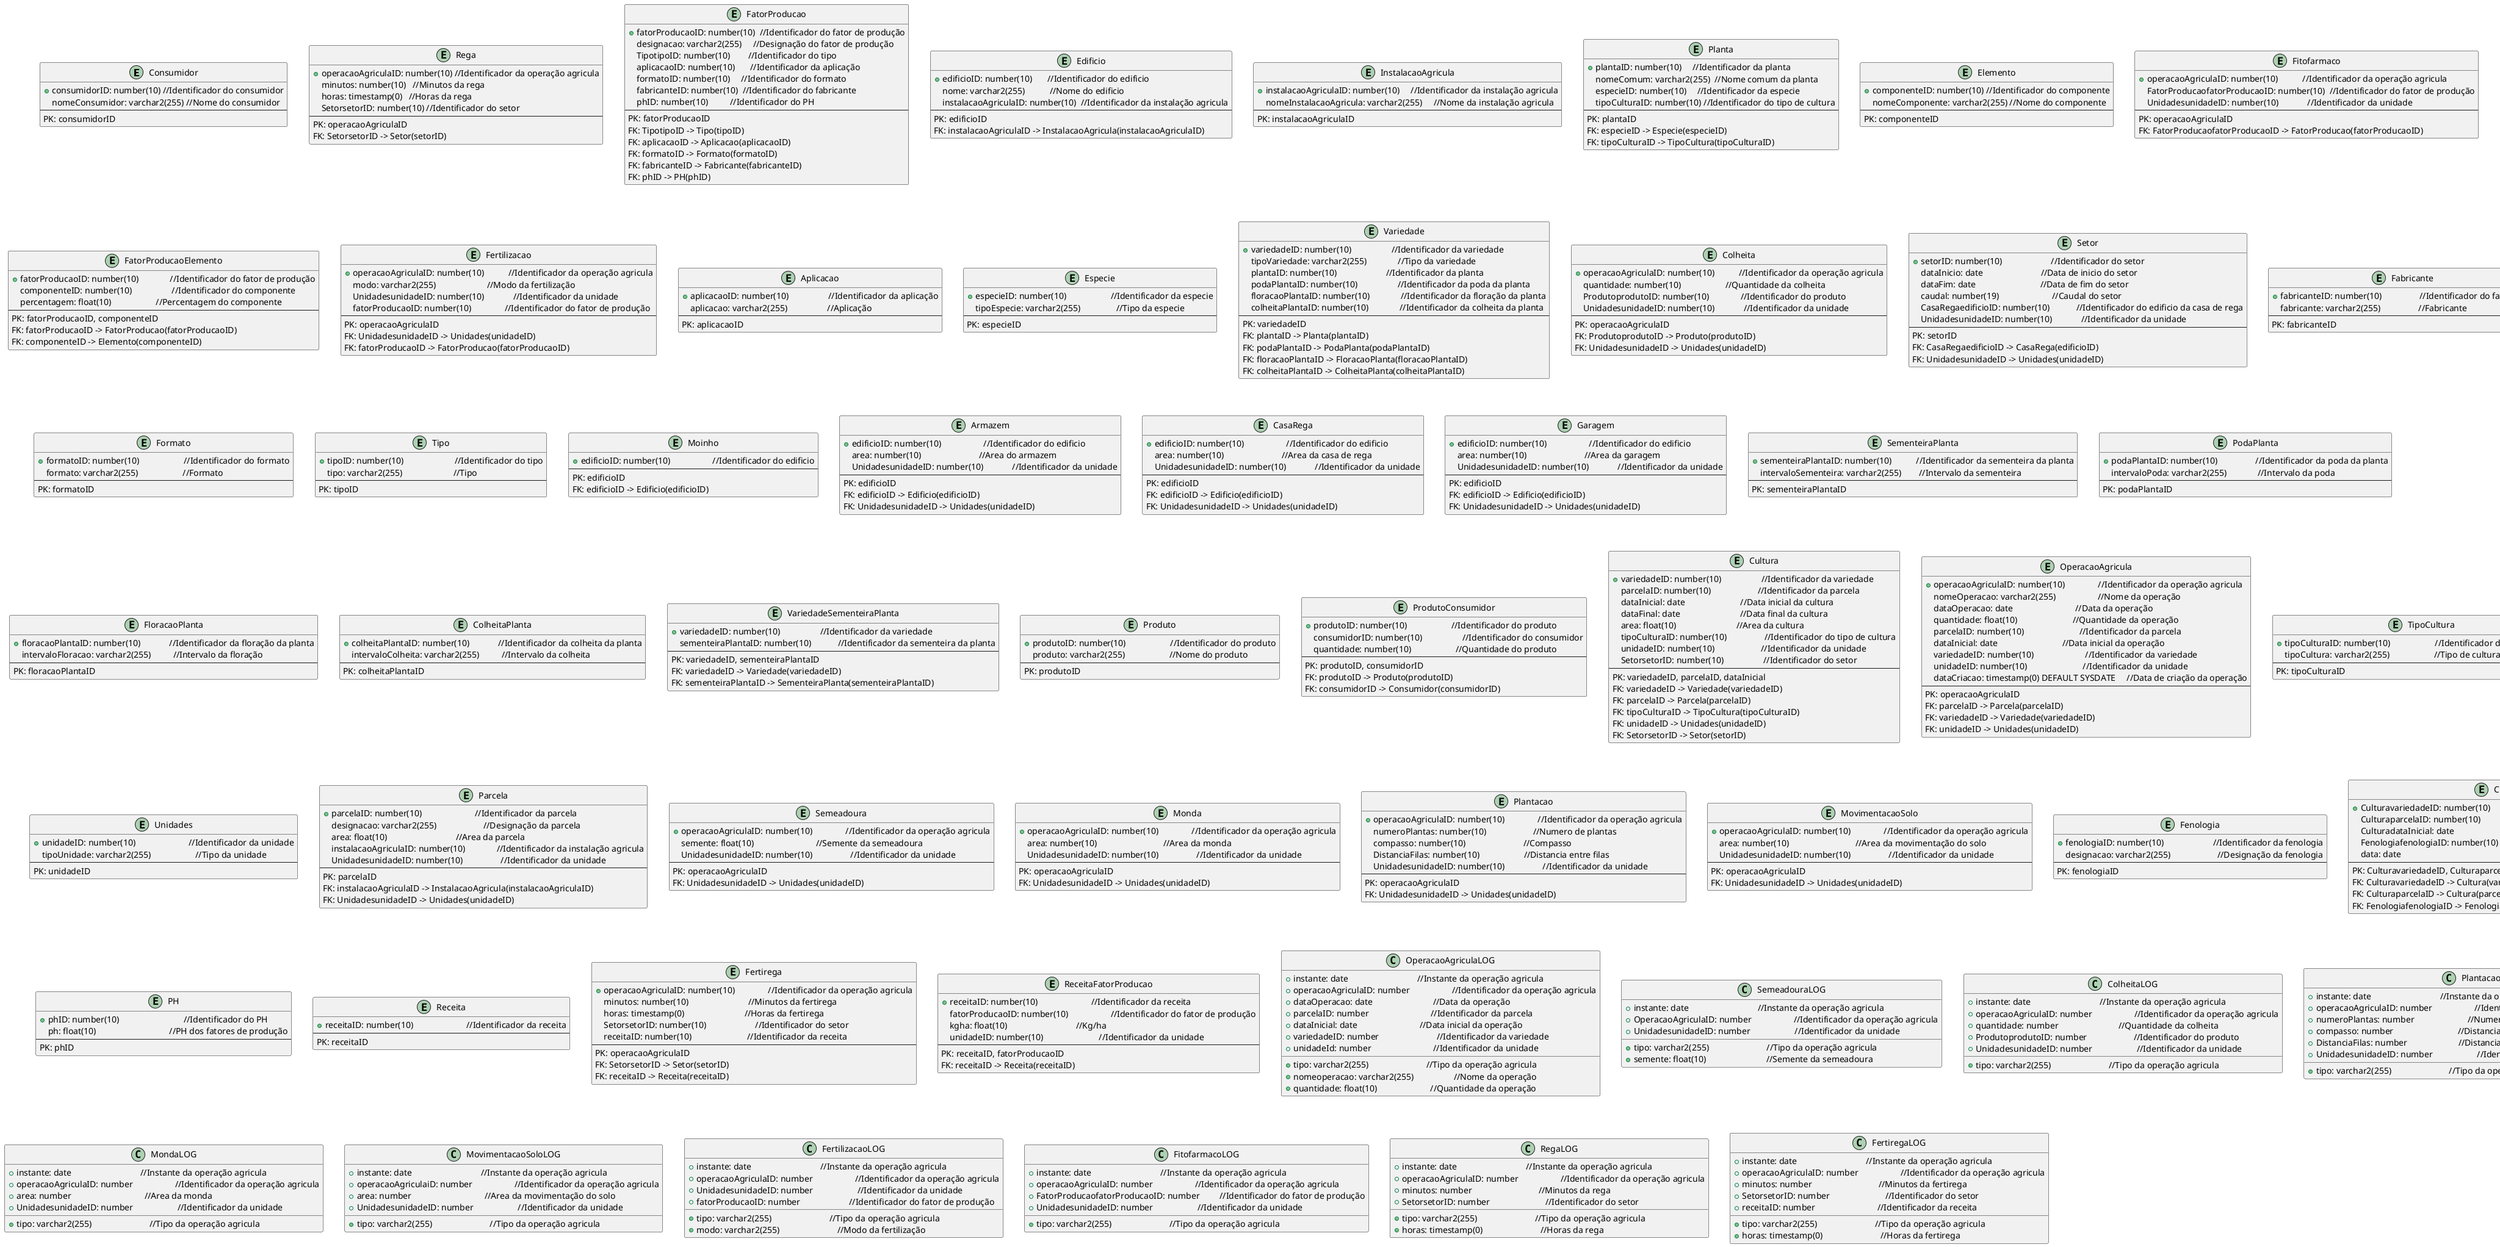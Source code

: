 @startuml

entity Consumidor {
  +consumidorID: number(10) //Identificador do consumidor
  nomeConsumidor: varchar2(255) //Nome do consumidor
  --
  PK: consumidorID
}

entity Rega {
  +operacaoAgriculaID: number(10) //Identificador da operação agricula
  minutos: number(10)   //Minutos da rega
  horas: timestamp(0)   //Horas da rega
  SetorsetorID: number(10) //Identificador do setor
  --
  PK: operacaoAgriculaID
  FK: SetorsetorID -> Setor(setorID)
}

entity FatorProducao {
  +fatorProducaoID: number(10)  //Identificador do fator de produção
  designacao: varchar2(255)     //Designação do fator de produção
  TipotipoID: number(10)        //Identificador do tipo
  aplicacaoID: number(10)       //Identificador da aplicação
  formatoID: number(10)     //Identificador do formato
  fabricanteID: number(10)  //Identificador do fabricante
  phID: number(10)          //Identificador do PH
  --
  PK: fatorProducaoID
  FK: TipotipoID -> Tipo(tipoID)
  FK: aplicacaoID -> Aplicacao(aplicacaoID)
  FK: formatoID -> Formato(formatoID)
  FK: fabricanteID -> Fabricante(fabricanteID)
  FK: phID -> PH(phID)
}

entity Edificio {
  +edificioID: number(10)       //Identificador do edificio
  nome: varchar2(255)           //Nome do edificio
  instalacaoAgriculaID: number(10)  //Identificador da instalação agricula
  --
  PK: edificioID
  FK: instalacaoAgriculaID -> InstalacaoAgricula(instalacaoAgriculaID)
}

entity InstalacaoAgricula {
  +instalacaoAgriculaID: number(10)     //Identificador da instalação agricula
  nomeInstalacaoAgricula: varchar2(255)     //Nome da instalação agricula
  --
  PK: instalacaoAgriculaID
}

entity Planta {
  +plantaID: number(10)     //Identificador da planta
  nomeComum: varchar2(255)  //Nome comum da planta
  especieID: number(10)     //Identificador da especie
  tipoCulturaID: number(10) //Identificador do tipo de cultura
  --
  PK: plantaID
  FK: especieID -> Especie(especieID)
  FK: tipoCulturaID -> TipoCultura(tipoCulturaID)
}

entity Elemento {
  +componenteID: number(10) //Identificador do componente
  nomeComponente: varchar2(255) //Nome do componente
  --
  PK: componenteID
}

entity Fitofarmaco {
  +operacaoAgriculaID: number(10)           //Identificador da operação agricula
  FatorProducaofatorProducaoID: number(10)  //Identificador do fator de produção
  UnidadesunidadeID: number(10)             //Identificador da unidade
  --
  PK: operacaoAgriculaID
  FK: FatorProducaofatorProducaoID -> FatorProducao(fatorProducaoID)
}

entity FatorProducaoElemento {
  +fatorProducaoID: number(10)              //Identificador do fator de produção
  componenteID: number(10)                  //Identificador do componente
  percentagem: float(10)                    //Percentagem do componente
  --
  PK: fatorProducaoID, componenteID
  FK: fatorProducaoID -> FatorProducao(fatorProducaoID)
  FK: componenteID -> Elemento(componenteID)
}

entity Fertilizacao {
  +operacaoAgriculaID: number(10)           //Identificador da operação agricula
  modo: varchar2(255)                       //Modo da fertilização
  UnidadesunidadeID: number(10)             //Identificador da unidade
  fatorProducaoID: number(10)               //Identificador do fator de produção
  --
  PK: operacaoAgriculaID
  FK: UnidadesunidadeID -> Unidades(unidadeID)
  FK: fatorProducaoID -> FatorProducao(fatorProducaoID)
}

entity Aplicacao {
  +aplicacaoID: number(10)                  //Identificador da aplicação
  aplicacao: varchar2(255)                  //Aplicação
  --
  PK: aplicacaoID
}

entity Especie {
  +especieID: number(10)                    //Identificador da especie
  tipoEspecie: varchar2(255)                //Tipo da especie
  --
  PK: especieID
}

entity Variedade {
  +variedadeID: number(10)                  //Identificador da variedade
  tipoVariedade: varchar2(255)              //Tipo da variedade
  plantaID: number(10)                      //Identificador da planta
  podaPlantaID: number(10)                  //Identificador da poda da planta
  floracaoPlantaID: number(10)              //Identificador da floração da planta
  colheitaPlantaID: number(10)              //Identificador da colheita da planta
  --
  PK: variedadeID
  FK: plantaID -> Planta(plantaID)
  FK: podaPlantaID -> PodaPlanta(podaPlantaID)
  FK: floracaoPlantaID -> FloracaoPlanta(floracaoPlantaID)
  FK: colheitaPlantaID -> ColheitaPlanta(colheitaPlantaID)
}

entity Colheita {
  +operacaoAgriculaID: number(10)           //Identificador da operação agricula
  quantidade: number(10)                    //Quantidade da colheita
  ProdutoprodutoID: number(10)              //Identificador do produto
  UnidadesunidadeID: number(10)             //Identificador da unidade
  --
  PK: operacaoAgriculaID
  FK: ProdutoprodutoID -> Produto(produtoID)
  FK: UnidadesunidadeID -> Unidades(unidadeID)
}

entity Setor {
  +setorID: number(10)                      //Identificador do setor
  dataInicio: date                          //Data de inicio do setor
  dataFim: date                             //Data de fim do setor
  caudal: number(19)                        //Caudal do setor
  CasaRegaedificioID: number(10)            //Identificador do edificio da casa de rega
  UnidadesunidadeID: number(10)             //Identificador da unidade
  --
  PK: setorID
  FK: CasaRegaedificioID -> CasaRega(edificioID)
  FK: UnidadesunidadeID -> Unidades(unidadeID)
}

entity Fabricante {
  +fabricanteID: number(10)                 //Identificador do fabricante
  fabricante: varchar2(255)                 //Fabricante
  --
  PK: fabricanteID
}

entity Formato {
  +formatoID: number(10)                    //Identificador do formato
  formato: varchar2(255)                    //Formato
  --
  PK: formatoID
}

entity Tipo {
  +tipoID: number(10)                       //Identificador do tipo
  tipo: varchar2(255)                       //Tipo
  --
  PK: tipoID
}

entity Moinho {
  +edificioID: number(10)                   //Identificador do edificio
  --
  PK: edificioID
  FK: edificioID -> Edificio(edificioID)
}

entity Armazem {
  +edificioID: number(10)                   //Identificador do edificio
  area: number(10)                          //Area do armazem
  UnidadesunidadeID: number(10)             //Identificador da unidade
  --
  PK: edificioID
  FK: edificioID -> Edificio(edificioID)
  FK: UnidadesunidadeID -> Unidades(unidadeID)
}

entity CasaRega {
  +edificioID: number(10)                   //Identificador do edificio
  area: number(10)                          //Area da casa de rega
  UnidadesunidadeID: number(10)             //Identificador da unidade
  --
  PK: edificioID
  FK: edificioID -> Edificio(edificioID)
  FK: UnidadesunidadeID -> Unidades(unidadeID)
}

entity Garagem {
  +edificioID: number(10)                   //Identificador do edificio
  area: number(10)                          //Area da garagem
  UnidadesunidadeID: number(10)             //Identificador da unidade
  --
  PK: edificioID
  FK: edificioID -> Edificio(edificioID)
  FK: UnidadesunidadeID -> Unidades(unidadeID)
}

entity SementeiraPlanta {
  +sementeiraPlantaID: number(10)           //Identificador da sementeira da planta
  intervaloSementeira: varchar2(255)        //Intervalo da sementeira
  --
  PK: sementeiraPlantaID
}

entity PodaPlanta {
  +podaPlantaID: number(10)                 //Identificador da poda da planta
  intervaloPoda: varchar2(255)              //Intervalo da poda
  --
  PK: podaPlantaID
}

entity FloracaoPlanta {
  +floracaoPlantaID: number(10)             //Identificador da floração da planta
  intervaloFloracao: varchar2(255)          //Intervalo da floração
  --
  PK: floracaoPlantaID
}

entity ColheitaPlanta {
  +colheitaPlantaID: number(10)             //Identificador da colheita da planta
  intervaloColheita: varchar2(255)          //Intervalo da colheita
  --
  PK: colheitaPlantaID
}

entity VariedadeSementeiraPlanta {
  +variedadeID: number(10)                  //Identificador da variedade
  sementeiraPlantaID: number(10)            //Identificador da sementeira da planta
  --
  PK: variedadeID, sementeiraPlantaID
  FK: variedadeID -> Variedade(variedadeID)
  FK: sementeiraPlantaID -> SementeiraPlanta(sementeiraPlantaID)
}

entity Produto {
  +produtoID: number(10)                    //Identificador do produto
  produto: varchar2(255)                    //Nome do produto
  --
  PK: produtoID
}

entity ProdutoConsumidor {
  +produtoID: number(10)                    //Identificador do produto
  consumidorID: number(10)                  //Identificador do consumidor
  quantidade: number(10)                    //Quantidade do produto
  --
  PK: produtoID, consumidorID
  FK: produtoID -> Produto(produtoID)
  FK: consumidorID -> Consumidor(consumidorID)
}

entity Cultura {
  +variedadeID: number(10)                  //Identificador da variedade
  parcelaID: number(10)                     //Identificador da parcela
  dataInicial: date                         //Data inicial da cultura
  dataFinal: date                           //Data final da cultura
  area: float(10)                           //Area da cultura
  tipoCulturaID: number(10)                 //Identificador do tipo de cultura
  unidadeID: number(10)                     //Identificador da unidade
  SetorsetorID: number(10)                  //Identificador do setor
  --
  PK: variedadeID, parcelaID, dataInicial
  FK: variedadeID -> Variedade(variedadeID)
  FK: parcelaID -> Parcela(parcelaID)
  FK: tipoCulturaID -> TipoCultura(tipoCulturaID)
  FK: unidadeID -> Unidades(unidadeID)
  FK: SetorsetorID -> Setor(setorID)
}

entity OperacaoAgricula {
  +operacaoAgriculaID: number(10)               //Identificador da operação agricula
  nomeOperacao: varchar2(255)                   //Nome da operação
  dataOperacao: date                            //Data da operação
  quantidade: float(10)                         //Quantidade da operação
  parcelaID: number(10)                         //Identificador da parcela
  dataInicial: date                             //Data inicial da operação
  variedadeID: number(10)                       //Identificador da variedade
  unidadeID: number(10)                         //Identificador da unidade
  dataCriacao: timestamp(0) DEFAULT SYSDATE     //Data de criação da operação
  --
  PK: operacaoAgriculaID
  FK: parcelaID -> Parcela(parcelaID)
  FK: variedadeID -> Variedade(variedadeID)
  FK: unidadeID -> Unidades(unidadeID)
}

entity TipoCultura {
  +tipoCulturaID: number(10)                    //Identificador do tipo de cultura
  tipoCultura: varchar2(255)                    //Tipo de cultura
  --
  PK: tipoCulturaID
}

entity Unidades {
  +unidadeID: number(10)                        //Identificador da unidade
  tipoUnidade: varchar2(255)                    //Tipo da unidade
  --
  PK: unidadeID
}

entity Parcela {
  +parcelaID: number(10)                        //Identificador da parcela
  designacao: varchar2(255)                     //Designação da parcela
  area: float(10)                               //Area da parcela
  instalacaoAgriculaID: number(10)              //Identificador da instalação agricula
  UnidadesunidadeID: number(10)                 //Identificador da unidade
  --
  PK: parcelaID
  FK: instalacaoAgriculaID -> InstalacaoAgricula(instalacaoAgriculaID)
  FK: UnidadesunidadeID -> Unidades(unidadeID)
}

entity Semeadoura {
  +operacaoAgriculaID: number(10)               //Identificador da operação agricula
  semente: float(10)                            //Semente da semeadoura
  UnidadesunidadeID: number(10)                 //Identificador da unidade
  --
  PK: operacaoAgriculaID
  FK: UnidadesunidadeID -> Unidades(unidadeID)
}

entity Monda {
  +operacaoAgriculaID: number(10)               //Identificador da operação agricula
  area: number(10)                              //Area da monda
  UnidadesunidadeID: number(10)                 //Identificador da unidade
  --
  PK: operacaoAgriculaID
  FK: UnidadesunidadeID -> Unidades(unidadeID)
}

entity Plantacao {
  +operacaoAgriculaID: number(10)               //Identificador da operação agricula
  numeroPlantas: number(10)                     //Numero de plantas
  compasso: number(10)                          //Compasso
  DistanciaFilas: number(10)                    //Distancia entre filas
  UnidadesunidadeID: number(10)                 //Identificador da unidade
  --
  PK: operacaoAgriculaID
  FK: UnidadesunidadeID -> Unidades(unidadeID)
}

entity MovimentacaoSolo {
  +operacaoAgriculaID: number(10)               //Identificador da operação agricula
  area: number(10)                              //Area da movimentação do solo
  UnidadesunidadeID: number(10)                 //Identificador da unidade
  --
  PK: operacaoAgriculaID
  FK: UnidadesunidadeID -> Unidades(unidadeID)
}

entity Fenologia {
  +fenologiaID: number(10)                      //Identificador da fenologia
  designacao: varchar2(255)                     //Designação da fenologia
  --
  PK: fenologiaID
}

entity CulturaFenologia {
  +CulturavariedadeID: number(10)               //Identificador da variedade
  CulturaparcelaID: number(10)                  //Identificador da parcela
  CulturadataInicial: date                      //Data inicial da cultura
  FenologiafenologiaID: number(10)              //Identificador da fenologia
  data: date
  --
  PK: CulturavariedadeID, CulturaparcelaID, CulturadataInicial, FenologiafenologiaID
  FK: CulturavariedadeID -> Cultura(variedadeID)
  FK: CulturaparcelaID -> Cultura(parcelaID)
  FK: FenologiafenologiaID -> Fenologia(fenologiaID)
}

entity PH {
  +phID: number(10)                             //Identificador do PH
  ph: float(10)                                 //PH dos fatores de produção
  --
  PK: phID
}

entity Receita {
  +receitaID: number(10)                        //Identificador da receita
  --
  PK: receitaID
}

entity Fertirega {
  +operacaoAgriculaID: number(10)               //Identificador da operação agricula
  minutos: number(10)                           //Minutos da fertirega
  horas: timestamp(0)                           //Horas da fertirega
  SetorsetorID: number(10)                      //Identificador do setor
  receitaID: number(10)                         //Identificador da receita
  --
  PK: operacaoAgriculaID
  FK: SetorsetorID -> Setor(setorID)
  FK: receitaID -> Receita(receitaID)
}

entity ReceitaFatorProducao {
  +receitaID: number(10)                        //Identificador da receita
  fatorProducaoID: number(10)                   //Identificador do fator de produção
  kgha: float(10)                               //Kg/ha
  unidadeID: number(10)                         //Identificador da unidade
  --
  PK: receitaID, fatorProducaoID
  FK: receitaID -> Receita(receitaID)
}

class OperacaoAgriculaLOG {
  +instante: date                               //Instante da operação agricula
  +tipo: varchar2(255)                          //Tipo da operação agricula
  +operacaoAgriculaID: number                   //Identificador da operação agricula
  +nomeoperacao: varchar2(255)                  //Nome da operação
  +dataOperacao: date                           //Data da operação
  +quantidade: float(10)                        //Quantidade da operação
  +parcelaID: number                            //Identificador da parcela
  +dataInicial: date                            //Data inicial da operação
  +variedadeID: number                          //Identificador da variedade
  +unidadeId: number                            //Identificador da unidade
}

class SemeadouraLOG {
  +instante: date                               //Instante da operação agricula
  +tipo: varchar2(255)                          //Tipo da operação agricula
  +OperacaoAgriculaID: number                   //Identificador da operação agricula
  +semente: float(10)                           //Semente da semeadoura
  +UnidadesunidadeID: number                    //Identificador da unidade
}

class ColheitaLOG {
  +instante: date                               //Instante da operação agricula
  +tipo: varchar2(255)                          //Tipo da operação agricula
  +operacaoAgriculaID: number                   //Identificador da operação agricula
  +quantidade: number                           //Quantidade da colheita
  +ProdutoprodutoID: number                     //Identificador do produto
  +UnidadesunidadeID: number                    //Identificador da unidade
}

class PlantacaoLOG {
  +instante: date                               //Instante da operação agricula
  +tipo: varchar2(255)                          //Tipo da operação agricula
  +operacaoAgriculaID: number                   //Identificador da operação agricula
  +numeroPlantas: number                        //Numero de plantas
  +compasso: number                             //Distancia do compasso, distancia entre plantas
  +DistanciaFilas: number                       //Distancia entre filas
  +UnidadesunidadeID: number                    //Identificador da unidade
}

class MondaLOG {
  +instante: date                               //Instante da operação agricula
  +tipo: varchar2(255)                          //Tipo da operação agricula
  +operacaoAgriculaID: number                   //Identificador da operação agricula
  +area: number                                 //Area da monda
  +UnidadesunidadeID: number                    //Identificador da unidade
}

class MovimentacaoSoloLOG {
  +instante: date                               //Instante da operação agricula
  +tipo: varchar2(255)                          //Tipo da operação agricula
  +operacaoAgriculaiD: number                   //Identificador da operação agricula
  +area: number                                 //Area da movimentação do solo
  +UnidadesunidadeID: number                    //Identificador da unidade
}

class FertilizacaoLOG {
  +instante: date                               //Instante da operação agricula
  +tipo: varchar2(255)                          //Tipo da operação agricula
  +operacaoAgriculaID: number                   //Identificador da operação agricula
  +modo: varchar2(255)                          //Modo da fertilização
  +UnidadesunidadeID: number                    //Identificador da unidade
  +fatorProducaoID: number                      //Identificador do fator de produção
}

class FitofarmacoLOG {
  +instante: date                               //Instante da operação agricula
  +tipo: varchar2(255)                          //Tipo da operação agricula
  +operacaoAgriculaID: number                   //Identificador da operação agricula
  +FatorProducaofatorProducaoID: number         //Identificador do fator de produção
  +UnidadesunidadeID: number                    //Identificador da unidade
}

class RegaLOG {
  +instante: date                               //Instante da operação agricula
  +tipo: varchar2(255)                          //Tipo da operação agricula
  +operacaoAgriculaID: number                   //Identificador da operação agricula
  +minutos: number                              //Minutos da rega
  +horas: timestamp(0)                          //Horas da rega
  +SetorsetorID: number                         //Identificador do setor
}

class FertiregaLOG {
  +instante: date                               //Instante da operação agricula
  +tipo: varchar2(255)                          //Tipo da operação agricula
  +operacaoAgriculaID: number                   //Identificador da operação agricula
  +minutos: number                              //Minutos da fertirega
  +horas: timestamp(0)                          //Horas da fertirega
  +SetorsetorID: number                         //Identificador do setor
  +receitaID: number                            //Identificador da receita
}

@enduml
